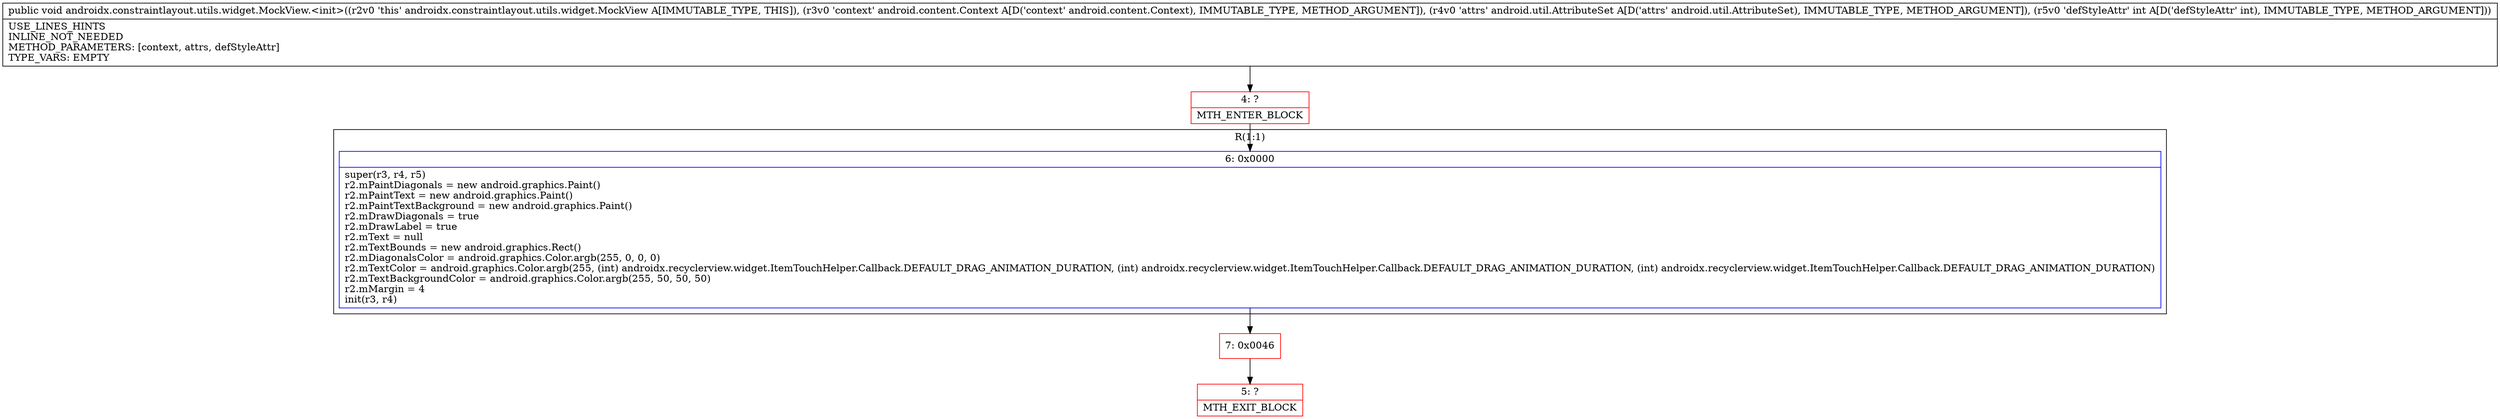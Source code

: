 digraph "CFG forandroidx.constraintlayout.utils.widget.MockView.\<init\>(Landroid\/content\/Context;Landroid\/util\/AttributeSet;I)V" {
subgraph cluster_Region_653176564 {
label = "R(1:1)";
node [shape=record,color=blue];
Node_6 [shape=record,label="{6\:\ 0x0000|super(r3, r4, r5)\lr2.mPaintDiagonals = new android.graphics.Paint()\lr2.mPaintText = new android.graphics.Paint()\lr2.mPaintTextBackground = new android.graphics.Paint()\lr2.mDrawDiagonals = true\lr2.mDrawLabel = true\lr2.mText = null\lr2.mTextBounds = new android.graphics.Rect()\lr2.mDiagonalsColor = android.graphics.Color.argb(255, 0, 0, 0)\lr2.mTextColor = android.graphics.Color.argb(255, (int) androidx.recyclerview.widget.ItemTouchHelper.Callback.DEFAULT_DRAG_ANIMATION_DURATION, (int) androidx.recyclerview.widget.ItemTouchHelper.Callback.DEFAULT_DRAG_ANIMATION_DURATION, (int) androidx.recyclerview.widget.ItemTouchHelper.Callback.DEFAULT_DRAG_ANIMATION_DURATION)\lr2.mTextBackgroundColor = android.graphics.Color.argb(255, 50, 50, 50)\lr2.mMargin = 4\linit(r3, r4)\l}"];
}
Node_4 [shape=record,color=red,label="{4\:\ ?|MTH_ENTER_BLOCK\l}"];
Node_7 [shape=record,color=red,label="{7\:\ 0x0046}"];
Node_5 [shape=record,color=red,label="{5\:\ ?|MTH_EXIT_BLOCK\l}"];
MethodNode[shape=record,label="{public void androidx.constraintlayout.utils.widget.MockView.\<init\>((r2v0 'this' androidx.constraintlayout.utils.widget.MockView A[IMMUTABLE_TYPE, THIS]), (r3v0 'context' android.content.Context A[D('context' android.content.Context), IMMUTABLE_TYPE, METHOD_ARGUMENT]), (r4v0 'attrs' android.util.AttributeSet A[D('attrs' android.util.AttributeSet), IMMUTABLE_TYPE, METHOD_ARGUMENT]), (r5v0 'defStyleAttr' int A[D('defStyleAttr' int), IMMUTABLE_TYPE, METHOD_ARGUMENT]))  | USE_LINES_HINTS\lINLINE_NOT_NEEDED\lMETHOD_PARAMETERS: [context, attrs, defStyleAttr]\lTYPE_VARS: EMPTY\l}"];
MethodNode -> Node_4;Node_6 -> Node_7;
Node_4 -> Node_6;
Node_7 -> Node_5;
}

